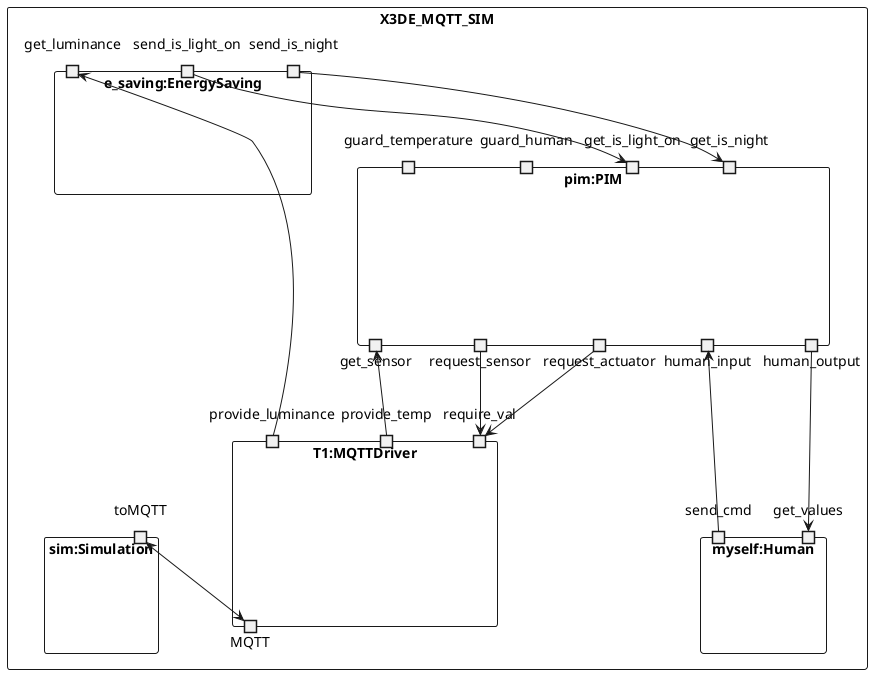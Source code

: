 @startuml 
rectangle X3DE_MQTT_SIM { 
 rectangle T1:MQTTDriver{ 
  portin provide_temp 
  portin provide_luminance
  portin require_val 
  portin require_val 
  portout MQTT 
 } 
 rectangle pim:PIM{ 
  portout get_sensor 
  portout human_input 
  portout request_sensor 
  portout request_actuator 
  portout human_output 
  port guard_temperature 
  port guard_human 
  port get_is_night
  port get_is_light_on
 } 
 rectangle myself:Human{ 
  port send_cmd 
  portin get_values 
 } 

 rectangle e_saving:EnergySaving{
  portin get_luminance
  port send_is_night
  port send_is_light_on
 }

 rectangle sim:Simulation{ 
  port toMQTT 
 } 
} 
 
provide_temp --> get_sensor 
send_cmd--> human_input 
 
request_sensor --> require_val 
request_actuator --> require_val 
human_output ---> get_values 
 
toMQTT <--> MQTT 

provide_luminance --> get_luminance
send_is_night --> get_is_night
send_is_light_on --> get_is_light_on

@enduml